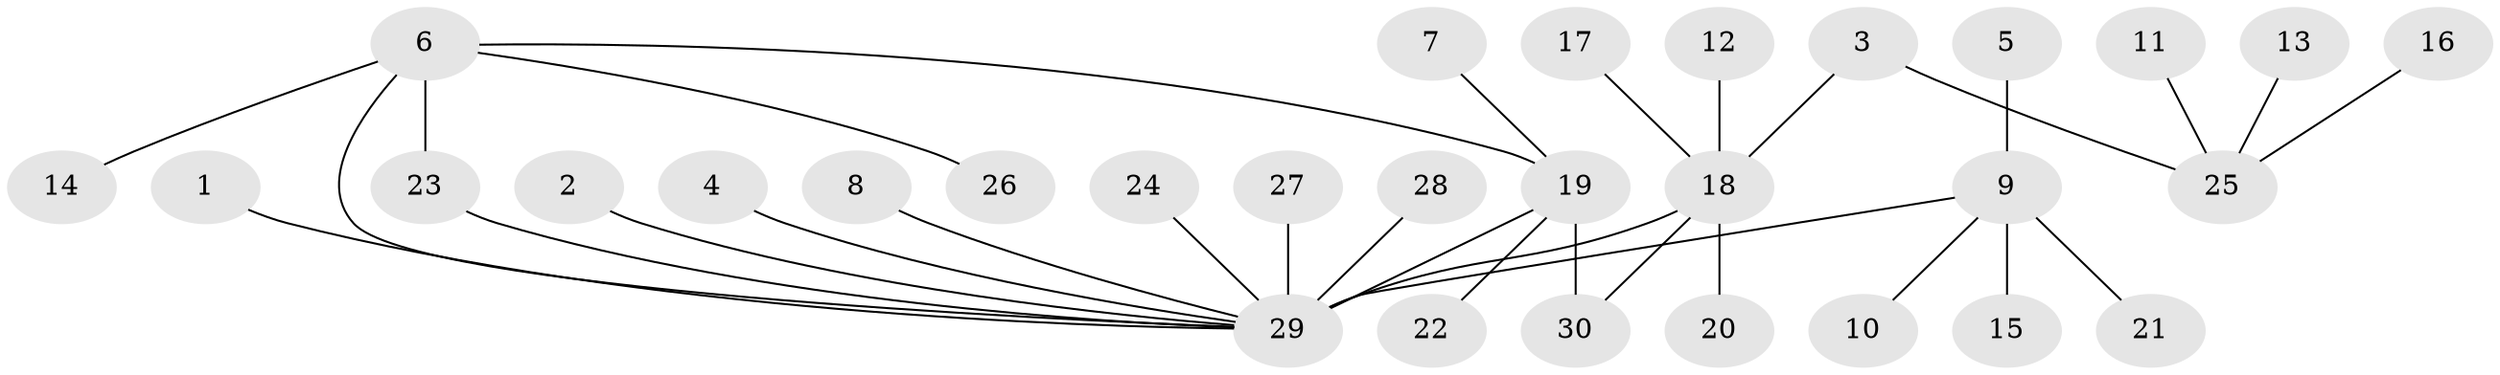 // original degree distribution, {14: 0.01694915254237288, 4: 0.06779661016949153, 2: 0.2033898305084746, 8: 0.01694915254237288, 9: 0.01694915254237288, 7: 0.01694915254237288, 3: 0.0847457627118644, 1: 0.559322033898305, 6: 0.01694915254237288}
// Generated by graph-tools (version 1.1) at 2025/49/03/09/25 03:49:49]
// undirected, 30 vertices, 32 edges
graph export_dot {
graph [start="1"]
  node [color=gray90,style=filled];
  1;
  2;
  3;
  4;
  5;
  6;
  7;
  8;
  9;
  10;
  11;
  12;
  13;
  14;
  15;
  16;
  17;
  18;
  19;
  20;
  21;
  22;
  23;
  24;
  25;
  26;
  27;
  28;
  29;
  30;
  1 -- 29 [weight=1.0];
  2 -- 29 [weight=1.0];
  3 -- 18 [weight=1.0];
  3 -- 25 [weight=1.0];
  4 -- 29 [weight=1.0];
  5 -- 9 [weight=1.0];
  6 -- 14 [weight=1.0];
  6 -- 19 [weight=1.0];
  6 -- 23 [weight=1.0];
  6 -- 26 [weight=1.0];
  6 -- 29 [weight=1.0];
  7 -- 19 [weight=1.0];
  8 -- 29 [weight=1.0];
  9 -- 10 [weight=1.0];
  9 -- 15 [weight=1.0];
  9 -- 21 [weight=1.0];
  9 -- 29 [weight=1.0];
  11 -- 25 [weight=1.0];
  12 -- 18 [weight=1.0];
  13 -- 25 [weight=1.0];
  16 -- 25 [weight=1.0];
  17 -- 18 [weight=1.0];
  18 -- 20 [weight=1.0];
  18 -- 29 [weight=1.0];
  18 -- 30 [weight=1.0];
  19 -- 22 [weight=1.0];
  19 -- 29 [weight=3.0];
  19 -- 30 [weight=1.0];
  23 -- 29 [weight=1.0];
  24 -- 29 [weight=1.0];
  27 -- 29 [weight=1.0];
  28 -- 29 [weight=2.0];
}
